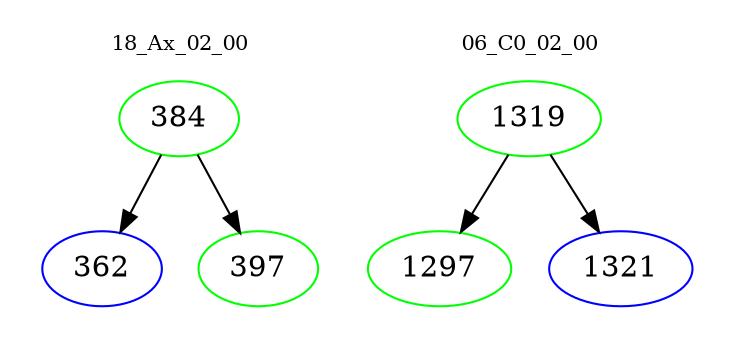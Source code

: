 digraph{
subgraph cluster_0 {
color = white
label = "18_Ax_02_00";
fontsize=10;
T0_384 [label="384", color="green"]
T0_384 -> T0_362 [color="black"]
T0_362 [label="362", color="blue"]
T0_384 -> T0_397 [color="black"]
T0_397 [label="397", color="green"]
}
subgraph cluster_1 {
color = white
label = "06_C0_02_00";
fontsize=10;
T1_1319 [label="1319", color="green"]
T1_1319 -> T1_1297 [color="black"]
T1_1297 [label="1297", color="green"]
T1_1319 -> T1_1321 [color="black"]
T1_1321 [label="1321", color="blue"]
}
}

